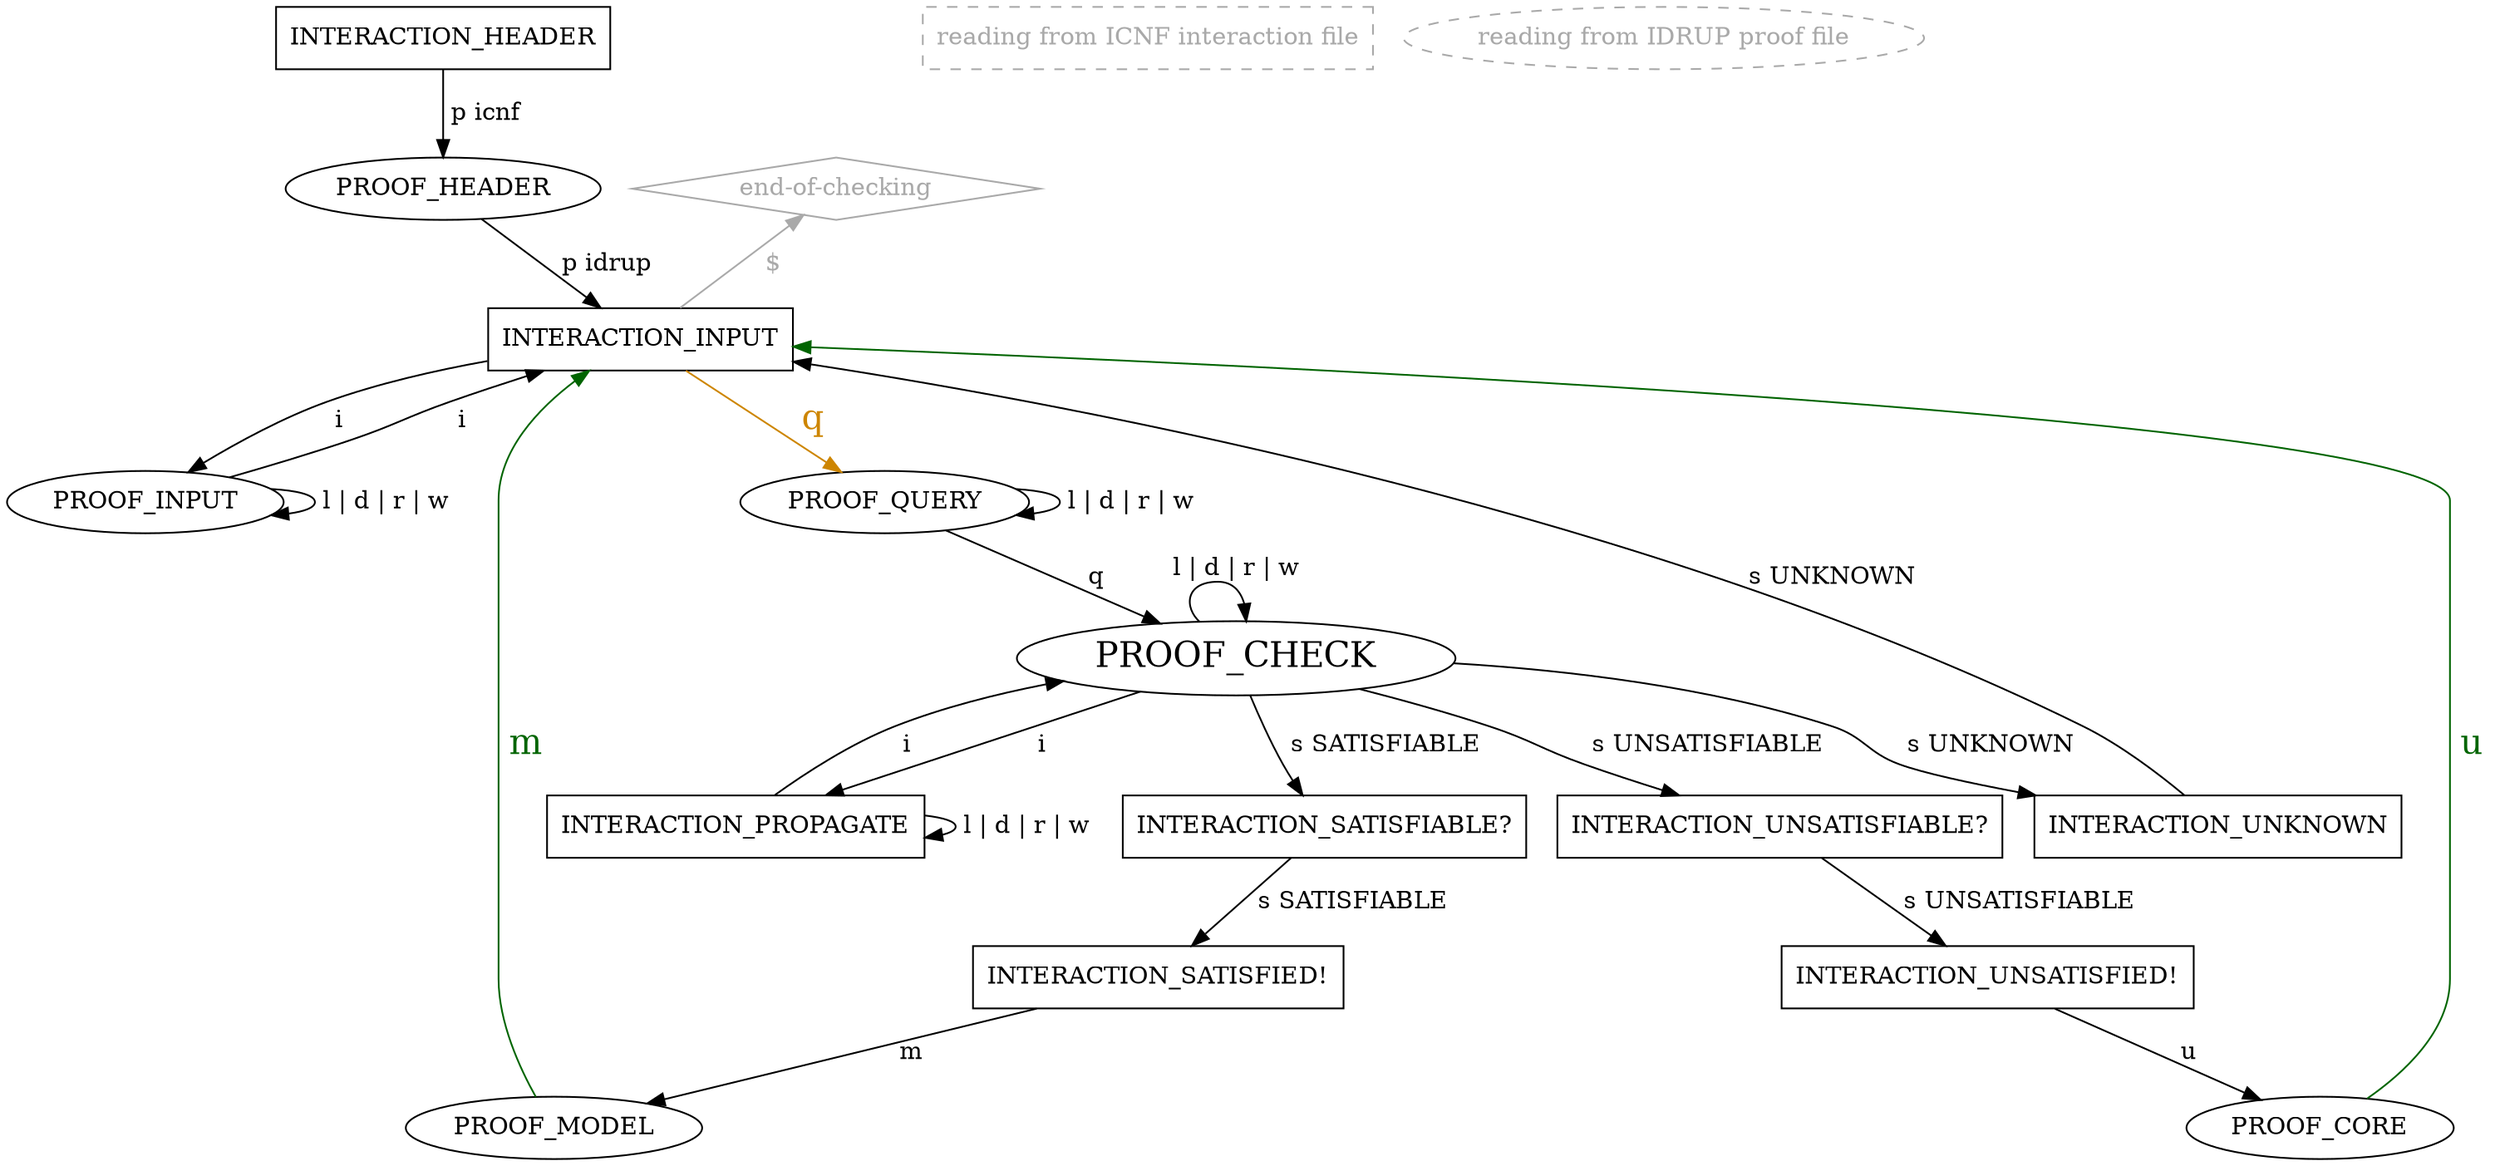 digraph "idrup-check" {

  INTERACTION_HEADER [shape=box];
  INTERACTION_HEADER -> PROOF_HEADER [label=" p icnf"];

  empty_legend1 [label="                     ",style=invis]
  icnf_legend
  [shape=box,color=darkgray,fontcolor=darkgray,style=dashed,label="reading from ICNF interaction file"]
  idrup_legend
  [style=dashed,color=darkgray,fontcolor=darkgray,label="reading from IDRUP proof file"]

  "end-of-checking" [shape=diamond,color=darkgray,fontcolor=darkgray];
   "end-of-checking" -> INTERACTION_INPUT [label="  $    ",dir=back,fontcolor=darkgray,color=darkgray];

  PROOF_HEADER -> INTERACTION_INPUT [label=" p idrup"]

  INTERACTION_INPUT [shape=box];
  INTERACTION_INPUT -> PROOF_INPUT [label=" i "];
  INTERACTION_INPUT -> PROOF_QUERY [label=" q ",color=orange3,fontsize=20,fontcolor=orange3];

  PROOF_INPUT -> INTERACTION_INPUT [label=" i "];
  PROOF_INPUT -> PROOF_INPUT [label=" l | d | r | w"];

  PROOF_QUERY -> PROOF_CHECK [label=" q "];
  PROOF_QUERY -> PROOF_QUERY [label=" l | d | r | w"];

  PROOF_CHECK [fontsize=20];
  PROOF_CHECK:_ -> PROOF_CHECK:nw [label=" l | d | r | w ",dir=back];
  PROOF_CHECK -> INTERACTION_SATISFIABLE [label=" s SATISFIABLE "];
  PROOF_CHECK -> INTERACTION_UNSATISFIABLE [label=" s UNSATISFIABLE "];
  PROOF_CHECK -> INTERACTION_UNKNOWN [label=" s UNKNOWN "];
  PROOF_CHECK -> INTERACTION_PROPAGATE [label=" i "];

  INTERACTION_UNSATISFIABLE [shape="box",label="INTERACTION_UNSATISFIABLE?"];
  INTERACTION_UNSATISFIABLE -> INTERACTION_UNSATISFIED [label=" s UNSATISFIABLE "];

  INTERACTION_SATISFIABLE [shape="box",label="INTERACTION_SATISFIABLE?"];
  INTERACTION_SATISFIABLE -> INTERACTION_SATISFIED [label=" s SATISFIABLE "];

  INTERACTION_SATISFIED [shape=box,label="INTERACTION_SATISFIED!"];
  INTERACTION_SATISFIED -> PROOF_MODEL [label=" m "];

  INTERACTION_UNSATISFIED [shape=box,label="INTERACTION_UNSATISFIED!"];
  INTERACTION_UNSATISFIED -> PROOF_CORE [label=" u "];

  INTERACTION_UNKNOWN [shape=box];
  INTERACTION_UNKNOWN -> INTERACTION_INPUT [label="s UNKNOWN"];

  INTERACTION_PROPAGATE [shape=box];
  INTERACTION_PROPAGATE -> PROOF_CHECK [label=" i "];
  INTERACTION_PROPAGATE -> INTERACTION_PROPAGATE [label=" l | d | r | w"];

  PROOF_MODEL -> INTERACTION_INPUT [label=" m ",color=darkgreen,fontsize=20,fontcolor=darkgreen];
  PROOF_CORE -> INTERACTION_INPUT [label=" u ",color=darkgreen,fontsize=20,fontcolor=darkgreen];
}
